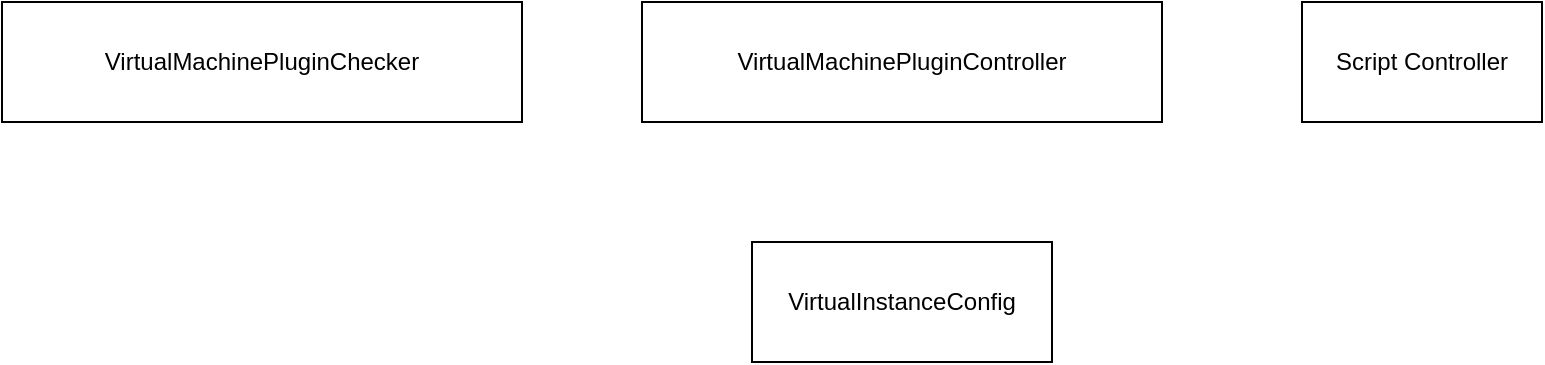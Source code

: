 <mxfile version="20.2.5" type="device"><diagram id="oJP0ohKwdBPg5mQOOY2z" name="Overview"><mxGraphModel dx="946" dy="497" grid="1" gridSize="10" guides="1" tooltips="1" connect="1" arrows="1" fold="1" page="1" pageScale="1" pageWidth="850" pageHeight="1100" math="0" shadow="0"><root><mxCell id="0"/><mxCell id="1" parent="0"/><mxCell id="jnvu5JY7WOFGigvE8LQE-1" value="VirtualMachinePluginController" style="rounded=0;whiteSpace=wrap;html=1;" parent="1" vertex="1"><mxGeometry x="380" y="350" width="260" height="60" as="geometry"/></mxCell><mxCell id="jnvu5JY7WOFGigvE8LQE-3" value="Script Controller" style="rounded=0;whiteSpace=wrap;html=1;" parent="1" vertex="1"><mxGeometry x="710" y="350" width="120" height="60" as="geometry"/></mxCell><mxCell id="jnvu5JY7WOFGigvE8LQE-4" value="VirtualInstanceConfig" style="rounded=0;whiteSpace=wrap;html=1;" parent="1" vertex="1"><mxGeometry x="435" y="470" width="150" height="60" as="geometry"/></mxCell><mxCell id="jnvu5JY7WOFGigvE8LQE-5" value="VirtualMachinePluginChecker" style="rounded=0;whiteSpace=wrap;html=1;" parent="1" vertex="1"><mxGeometry x="60" y="350" width="260" height="60" as="geometry"/></mxCell></root></mxGraphModel></diagram></mxfile>